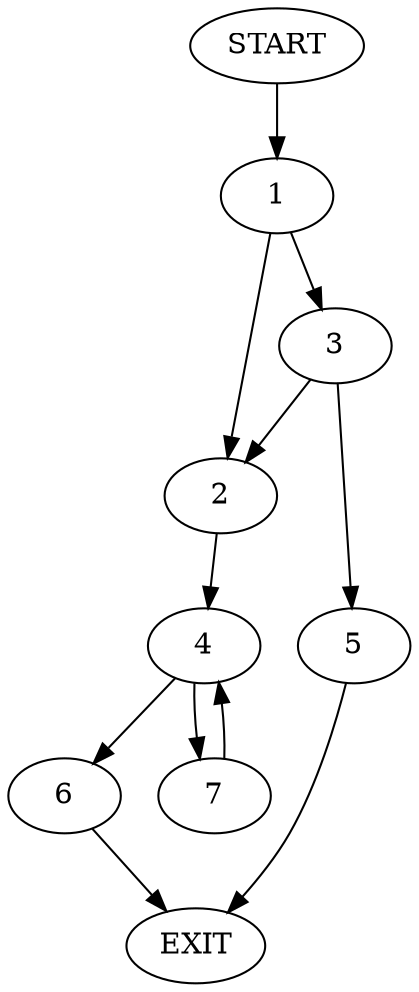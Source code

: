 digraph {
0 [label="START"]
8 [label="EXIT"]
0 -> 1
1 -> 2
1 -> 3
2 -> 4
3 -> 5
3 -> 2
5 -> 8
4 -> 6
4 -> 7
6 -> 8
7 -> 4
}
